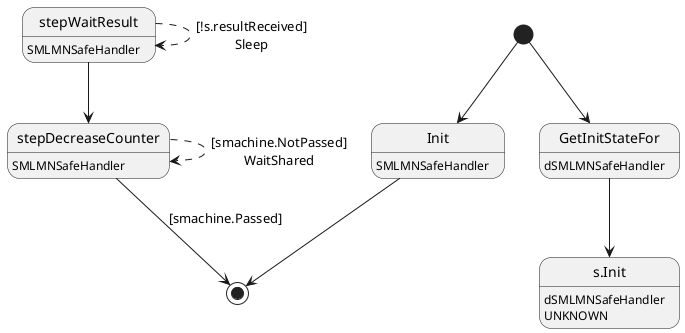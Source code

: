 @startuml
state "Init" as T01_S001
T01_S001 : SMLMNSafeHandler
[*] --> T01_S001
T01_S001 --> [*]
state "stepDecreaseCounter" as T01_S003
T01_S003 : SMLMNSafeHandler
T01_S003 --[dashed]> T01_S003 : [smachine.NotPassed]\nWaitShared
T01_S003 --> [*] : [smachine.Passed]
state "stepWaitResult" as T01_S002
T01_S002 : SMLMNSafeHandler
T01_S002 --[dashed]> T01_S002 : [!s.resultReceived]\nSleep
T01_S002 --> T01_S003
state "GetInitStateFor" as T00_S001
T00_S001 : dSMLMNSafeHandler
[*] --> T00_S001
state "s.Init" as T00_U001
T00_U001 : dSMLMNSafeHandler
T00_U001 : UNKNOWN 
T00_S001 --> T00_U001
@enduml
